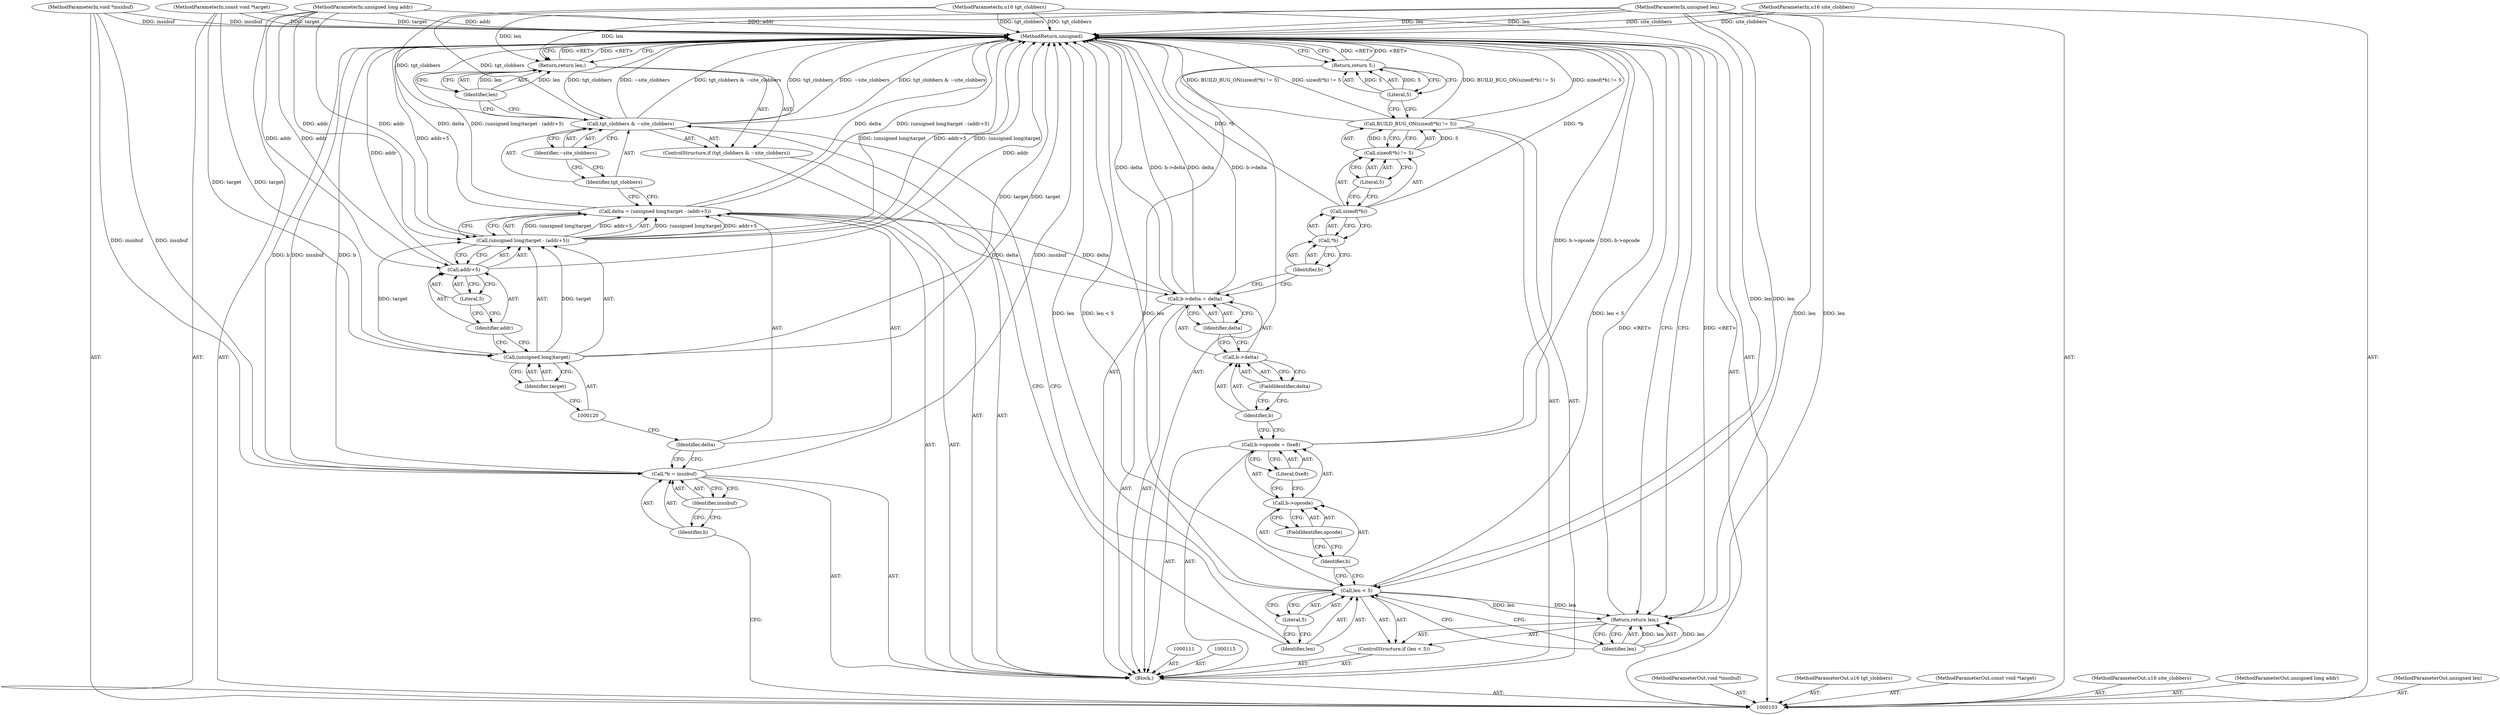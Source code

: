digraph "1_linux_5800dc5c19f34e6e03b5adab1282535cb102fafd" {
"1000155" [label="(MethodReturn,unsigned)"];
"1000104" [label="(MethodParameterIn,void *insnbuf)"];
"1000218" [label="(MethodParameterOut,void *insnbuf)"];
"1000129" [label="(Return,return len;)"];
"1000130" [label="(Identifier,len)"];
"1000131" [label="(ControlStructure,if (len < 5))"];
"1000134" [label="(Literal,5)"];
"1000132" [label="(Call,len < 5)"];
"1000133" [label="(Identifier,len)"];
"1000136" [label="(Identifier,len)"];
"1000135" [label="(Return,return len;)"];
"1000141" [label="(Literal,0xe8)"];
"1000137" [label="(Call,b->opcode = 0xe8)"];
"1000138" [label="(Call,b->opcode)"];
"1000139" [label="(Identifier,b)"];
"1000140" [label="(FieldIdentifier,opcode)"];
"1000146" [label="(Identifier,delta)"];
"1000142" [label="(Call,b->delta = delta)"];
"1000143" [label="(Call,b->delta)"];
"1000144" [label="(Identifier,b)"];
"1000145" [label="(FieldIdentifier,delta)"];
"1000147" [label="(Call,BUILD_BUG_ON(sizeof(*b) != 5))"];
"1000148" [label="(Call,sizeof(*b) != 5)"];
"1000149" [label="(Call,sizeof(*b))"];
"1000150" [label="(Call,*b)"];
"1000151" [label="(Identifier,b)"];
"1000152" [label="(Literal,5)"];
"1000153" [label="(Return,return 5;)"];
"1000154" [label="(Literal,5)"];
"1000106" [label="(MethodParameterIn,u16 tgt_clobbers)"];
"1000220" [label="(MethodParameterOut,u16 tgt_clobbers)"];
"1000105" [label="(MethodParameterIn,const void *target)"];
"1000219" [label="(MethodParameterOut,const void *target)"];
"1000108" [label="(MethodParameterIn,u16 site_clobbers)"];
"1000222" [label="(MethodParameterOut,u16 site_clobbers)"];
"1000107" [label="(MethodParameterIn,unsigned long addr)"];
"1000221" [label="(MethodParameterOut,unsigned long addr)"];
"1000109" [label="(MethodParameterIn,unsigned len)"];
"1000223" [label="(MethodParameterOut,unsigned len)"];
"1000110" [label="(Block,)"];
"1000112" [label="(Call,*b = insnbuf)"];
"1000113" [label="(Identifier,b)"];
"1000114" [label="(Identifier,insnbuf)"];
"1000116" [label="(Call,delta = (unsigned long)target - (addr+5))"];
"1000117" [label="(Identifier,delta)"];
"1000118" [label="(Call,(unsigned long)target - (addr+5))"];
"1000119" [label="(Call,(unsigned long)target)"];
"1000121" [label="(Identifier,target)"];
"1000122" [label="(Call,addr+5)"];
"1000123" [label="(Identifier,addr)"];
"1000124" [label="(Literal,5)"];
"1000125" [label="(ControlStructure,if (tgt_clobbers & ~site_clobbers))"];
"1000128" [label="(Identifier,~site_clobbers)"];
"1000126" [label="(Call,tgt_clobbers & ~site_clobbers)"];
"1000127" [label="(Identifier,tgt_clobbers)"];
"1000155" -> "1000103"  [label="AST: "];
"1000155" -> "1000129"  [label="CFG: "];
"1000155" -> "1000135"  [label="CFG: "];
"1000155" -> "1000153"  [label="CFG: "];
"1000116" -> "1000155"  [label="DDG: delta"];
"1000116" -> "1000155"  [label="DDG: (unsigned long)target - (addr+5)"];
"1000126" -> "1000155"  [label="DDG: tgt_clobbers & ~site_clobbers"];
"1000126" -> "1000155"  [label="DDG: tgt_clobbers"];
"1000126" -> "1000155"  [label="DDG: ~site_clobbers"];
"1000108" -> "1000155"  [label="DDG: site_clobbers"];
"1000107" -> "1000155"  [label="DDG: addr"];
"1000104" -> "1000155"  [label="DDG: insnbuf"];
"1000105" -> "1000155"  [label="DDG: target"];
"1000112" -> "1000155"  [label="DDG: insnbuf"];
"1000112" -> "1000155"  [label="DDG: b"];
"1000119" -> "1000155"  [label="DDG: target"];
"1000149" -> "1000155"  [label="DDG: *b"];
"1000118" -> "1000155"  [label="DDG: (unsigned long)target"];
"1000118" -> "1000155"  [label="DDG: addr+5"];
"1000142" -> "1000155"  [label="DDG: delta"];
"1000142" -> "1000155"  [label="DDG: b->delta"];
"1000122" -> "1000155"  [label="DDG: addr"];
"1000132" -> "1000155"  [label="DDG: len < 5"];
"1000132" -> "1000155"  [label="DDG: len"];
"1000147" -> "1000155"  [label="DDG: sizeof(*b) != 5"];
"1000147" -> "1000155"  [label="DDG: BUILD_BUG_ON(sizeof(*b) != 5)"];
"1000137" -> "1000155"  [label="DDG: b->opcode"];
"1000106" -> "1000155"  [label="DDG: tgt_clobbers"];
"1000109" -> "1000155"  [label="DDG: len"];
"1000153" -> "1000155"  [label="DDG: <RET>"];
"1000129" -> "1000155"  [label="DDG: <RET>"];
"1000135" -> "1000155"  [label="DDG: <RET>"];
"1000104" -> "1000103"  [label="AST: "];
"1000104" -> "1000155"  [label="DDG: insnbuf"];
"1000104" -> "1000112"  [label="DDG: insnbuf"];
"1000218" -> "1000103"  [label="AST: "];
"1000129" -> "1000125"  [label="AST: "];
"1000129" -> "1000130"  [label="CFG: "];
"1000130" -> "1000129"  [label="AST: "];
"1000155" -> "1000129"  [label="CFG: "];
"1000129" -> "1000155"  [label="DDG: <RET>"];
"1000130" -> "1000129"  [label="DDG: len"];
"1000109" -> "1000129"  [label="DDG: len"];
"1000130" -> "1000129"  [label="AST: "];
"1000130" -> "1000126"  [label="CFG: "];
"1000129" -> "1000130"  [label="CFG: "];
"1000130" -> "1000129"  [label="DDG: len"];
"1000131" -> "1000110"  [label="AST: "];
"1000132" -> "1000131"  [label="AST: "];
"1000135" -> "1000131"  [label="AST: "];
"1000134" -> "1000132"  [label="AST: "];
"1000134" -> "1000133"  [label="CFG: "];
"1000132" -> "1000134"  [label="CFG: "];
"1000132" -> "1000131"  [label="AST: "];
"1000132" -> "1000134"  [label="CFG: "];
"1000133" -> "1000132"  [label="AST: "];
"1000134" -> "1000132"  [label="AST: "];
"1000136" -> "1000132"  [label="CFG: "];
"1000139" -> "1000132"  [label="CFG: "];
"1000132" -> "1000155"  [label="DDG: len < 5"];
"1000132" -> "1000155"  [label="DDG: len"];
"1000109" -> "1000132"  [label="DDG: len"];
"1000132" -> "1000135"  [label="DDG: len"];
"1000133" -> "1000132"  [label="AST: "];
"1000133" -> "1000126"  [label="CFG: "];
"1000134" -> "1000133"  [label="CFG: "];
"1000136" -> "1000135"  [label="AST: "];
"1000136" -> "1000132"  [label="CFG: "];
"1000135" -> "1000136"  [label="CFG: "];
"1000136" -> "1000135"  [label="DDG: len"];
"1000135" -> "1000131"  [label="AST: "];
"1000135" -> "1000136"  [label="CFG: "];
"1000136" -> "1000135"  [label="AST: "];
"1000155" -> "1000135"  [label="CFG: "];
"1000135" -> "1000155"  [label="DDG: <RET>"];
"1000136" -> "1000135"  [label="DDG: len"];
"1000132" -> "1000135"  [label="DDG: len"];
"1000109" -> "1000135"  [label="DDG: len"];
"1000141" -> "1000137"  [label="AST: "];
"1000141" -> "1000138"  [label="CFG: "];
"1000137" -> "1000141"  [label="CFG: "];
"1000137" -> "1000110"  [label="AST: "];
"1000137" -> "1000141"  [label="CFG: "];
"1000138" -> "1000137"  [label="AST: "];
"1000141" -> "1000137"  [label="AST: "];
"1000144" -> "1000137"  [label="CFG: "];
"1000137" -> "1000155"  [label="DDG: b->opcode"];
"1000138" -> "1000137"  [label="AST: "];
"1000138" -> "1000140"  [label="CFG: "];
"1000139" -> "1000138"  [label="AST: "];
"1000140" -> "1000138"  [label="AST: "];
"1000141" -> "1000138"  [label="CFG: "];
"1000139" -> "1000138"  [label="AST: "];
"1000139" -> "1000132"  [label="CFG: "];
"1000140" -> "1000139"  [label="CFG: "];
"1000140" -> "1000138"  [label="AST: "];
"1000140" -> "1000139"  [label="CFG: "];
"1000138" -> "1000140"  [label="CFG: "];
"1000146" -> "1000142"  [label="AST: "];
"1000146" -> "1000143"  [label="CFG: "];
"1000142" -> "1000146"  [label="CFG: "];
"1000142" -> "1000110"  [label="AST: "];
"1000142" -> "1000146"  [label="CFG: "];
"1000143" -> "1000142"  [label="AST: "];
"1000146" -> "1000142"  [label="AST: "];
"1000151" -> "1000142"  [label="CFG: "];
"1000142" -> "1000155"  [label="DDG: delta"];
"1000142" -> "1000155"  [label="DDG: b->delta"];
"1000116" -> "1000142"  [label="DDG: delta"];
"1000143" -> "1000142"  [label="AST: "];
"1000143" -> "1000145"  [label="CFG: "];
"1000144" -> "1000143"  [label="AST: "];
"1000145" -> "1000143"  [label="AST: "];
"1000146" -> "1000143"  [label="CFG: "];
"1000144" -> "1000143"  [label="AST: "];
"1000144" -> "1000137"  [label="CFG: "];
"1000145" -> "1000144"  [label="CFG: "];
"1000145" -> "1000143"  [label="AST: "];
"1000145" -> "1000144"  [label="CFG: "];
"1000143" -> "1000145"  [label="CFG: "];
"1000147" -> "1000110"  [label="AST: "];
"1000147" -> "1000148"  [label="CFG: "];
"1000148" -> "1000147"  [label="AST: "];
"1000154" -> "1000147"  [label="CFG: "];
"1000147" -> "1000155"  [label="DDG: sizeof(*b) != 5"];
"1000147" -> "1000155"  [label="DDG: BUILD_BUG_ON(sizeof(*b) != 5)"];
"1000148" -> "1000147"  [label="DDG: 5"];
"1000148" -> "1000147"  [label="AST: "];
"1000148" -> "1000152"  [label="CFG: "];
"1000149" -> "1000148"  [label="AST: "];
"1000152" -> "1000148"  [label="AST: "];
"1000147" -> "1000148"  [label="CFG: "];
"1000148" -> "1000147"  [label="DDG: 5"];
"1000149" -> "1000148"  [label="AST: "];
"1000149" -> "1000150"  [label="CFG: "];
"1000150" -> "1000149"  [label="AST: "];
"1000152" -> "1000149"  [label="CFG: "];
"1000149" -> "1000155"  [label="DDG: *b"];
"1000150" -> "1000149"  [label="AST: "];
"1000150" -> "1000151"  [label="CFG: "];
"1000151" -> "1000150"  [label="AST: "];
"1000149" -> "1000150"  [label="CFG: "];
"1000151" -> "1000150"  [label="AST: "];
"1000151" -> "1000142"  [label="CFG: "];
"1000150" -> "1000151"  [label="CFG: "];
"1000152" -> "1000148"  [label="AST: "];
"1000152" -> "1000149"  [label="CFG: "];
"1000148" -> "1000152"  [label="CFG: "];
"1000153" -> "1000110"  [label="AST: "];
"1000153" -> "1000154"  [label="CFG: "];
"1000154" -> "1000153"  [label="AST: "];
"1000155" -> "1000153"  [label="CFG: "];
"1000153" -> "1000155"  [label="DDG: <RET>"];
"1000154" -> "1000153"  [label="DDG: 5"];
"1000154" -> "1000153"  [label="AST: "];
"1000154" -> "1000147"  [label="CFG: "];
"1000153" -> "1000154"  [label="CFG: "];
"1000154" -> "1000153"  [label="DDG: 5"];
"1000106" -> "1000103"  [label="AST: "];
"1000106" -> "1000155"  [label="DDG: tgt_clobbers"];
"1000106" -> "1000126"  [label="DDG: tgt_clobbers"];
"1000220" -> "1000103"  [label="AST: "];
"1000105" -> "1000103"  [label="AST: "];
"1000105" -> "1000155"  [label="DDG: target"];
"1000105" -> "1000119"  [label="DDG: target"];
"1000219" -> "1000103"  [label="AST: "];
"1000108" -> "1000103"  [label="AST: "];
"1000108" -> "1000155"  [label="DDG: site_clobbers"];
"1000222" -> "1000103"  [label="AST: "];
"1000107" -> "1000103"  [label="AST: "];
"1000107" -> "1000155"  [label="DDG: addr"];
"1000107" -> "1000118"  [label="DDG: addr"];
"1000107" -> "1000122"  [label="DDG: addr"];
"1000221" -> "1000103"  [label="AST: "];
"1000109" -> "1000103"  [label="AST: "];
"1000109" -> "1000155"  [label="DDG: len"];
"1000109" -> "1000129"  [label="DDG: len"];
"1000109" -> "1000132"  [label="DDG: len"];
"1000109" -> "1000135"  [label="DDG: len"];
"1000223" -> "1000103"  [label="AST: "];
"1000110" -> "1000103"  [label="AST: "];
"1000111" -> "1000110"  [label="AST: "];
"1000112" -> "1000110"  [label="AST: "];
"1000115" -> "1000110"  [label="AST: "];
"1000116" -> "1000110"  [label="AST: "];
"1000125" -> "1000110"  [label="AST: "];
"1000131" -> "1000110"  [label="AST: "];
"1000137" -> "1000110"  [label="AST: "];
"1000142" -> "1000110"  [label="AST: "];
"1000147" -> "1000110"  [label="AST: "];
"1000153" -> "1000110"  [label="AST: "];
"1000112" -> "1000110"  [label="AST: "];
"1000112" -> "1000114"  [label="CFG: "];
"1000113" -> "1000112"  [label="AST: "];
"1000114" -> "1000112"  [label="AST: "];
"1000117" -> "1000112"  [label="CFG: "];
"1000112" -> "1000155"  [label="DDG: insnbuf"];
"1000112" -> "1000155"  [label="DDG: b"];
"1000104" -> "1000112"  [label="DDG: insnbuf"];
"1000113" -> "1000112"  [label="AST: "];
"1000113" -> "1000103"  [label="CFG: "];
"1000114" -> "1000113"  [label="CFG: "];
"1000114" -> "1000112"  [label="AST: "];
"1000114" -> "1000113"  [label="CFG: "];
"1000112" -> "1000114"  [label="CFG: "];
"1000116" -> "1000110"  [label="AST: "];
"1000116" -> "1000118"  [label="CFG: "];
"1000117" -> "1000116"  [label="AST: "];
"1000118" -> "1000116"  [label="AST: "];
"1000127" -> "1000116"  [label="CFG: "];
"1000116" -> "1000155"  [label="DDG: delta"];
"1000116" -> "1000155"  [label="DDG: (unsigned long)target - (addr+5)"];
"1000118" -> "1000116"  [label="DDG: (unsigned long)target"];
"1000118" -> "1000116"  [label="DDG: addr+5"];
"1000116" -> "1000142"  [label="DDG: delta"];
"1000117" -> "1000116"  [label="AST: "];
"1000117" -> "1000112"  [label="CFG: "];
"1000120" -> "1000117"  [label="CFG: "];
"1000118" -> "1000116"  [label="AST: "];
"1000118" -> "1000122"  [label="CFG: "];
"1000119" -> "1000118"  [label="AST: "];
"1000122" -> "1000118"  [label="AST: "];
"1000116" -> "1000118"  [label="CFG: "];
"1000118" -> "1000155"  [label="DDG: (unsigned long)target"];
"1000118" -> "1000155"  [label="DDG: addr+5"];
"1000118" -> "1000116"  [label="DDG: (unsigned long)target"];
"1000118" -> "1000116"  [label="DDG: addr+5"];
"1000119" -> "1000118"  [label="DDG: target"];
"1000107" -> "1000118"  [label="DDG: addr"];
"1000119" -> "1000118"  [label="AST: "];
"1000119" -> "1000121"  [label="CFG: "];
"1000120" -> "1000119"  [label="AST: "];
"1000121" -> "1000119"  [label="AST: "];
"1000123" -> "1000119"  [label="CFG: "];
"1000119" -> "1000155"  [label="DDG: target"];
"1000119" -> "1000118"  [label="DDG: target"];
"1000105" -> "1000119"  [label="DDG: target"];
"1000121" -> "1000119"  [label="AST: "];
"1000121" -> "1000120"  [label="CFG: "];
"1000119" -> "1000121"  [label="CFG: "];
"1000122" -> "1000118"  [label="AST: "];
"1000122" -> "1000124"  [label="CFG: "];
"1000123" -> "1000122"  [label="AST: "];
"1000124" -> "1000122"  [label="AST: "];
"1000118" -> "1000122"  [label="CFG: "];
"1000122" -> "1000155"  [label="DDG: addr"];
"1000107" -> "1000122"  [label="DDG: addr"];
"1000123" -> "1000122"  [label="AST: "];
"1000123" -> "1000119"  [label="CFG: "];
"1000124" -> "1000123"  [label="CFG: "];
"1000124" -> "1000122"  [label="AST: "];
"1000124" -> "1000123"  [label="CFG: "];
"1000122" -> "1000124"  [label="CFG: "];
"1000125" -> "1000110"  [label="AST: "];
"1000126" -> "1000125"  [label="AST: "];
"1000129" -> "1000125"  [label="AST: "];
"1000128" -> "1000126"  [label="AST: "];
"1000128" -> "1000127"  [label="CFG: "];
"1000126" -> "1000128"  [label="CFG: "];
"1000126" -> "1000125"  [label="AST: "];
"1000126" -> "1000128"  [label="CFG: "];
"1000127" -> "1000126"  [label="AST: "];
"1000128" -> "1000126"  [label="AST: "];
"1000130" -> "1000126"  [label="CFG: "];
"1000133" -> "1000126"  [label="CFG: "];
"1000126" -> "1000155"  [label="DDG: tgt_clobbers & ~site_clobbers"];
"1000126" -> "1000155"  [label="DDG: tgt_clobbers"];
"1000126" -> "1000155"  [label="DDG: ~site_clobbers"];
"1000106" -> "1000126"  [label="DDG: tgt_clobbers"];
"1000127" -> "1000126"  [label="AST: "];
"1000127" -> "1000116"  [label="CFG: "];
"1000128" -> "1000127"  [label="CFG: "];
}

